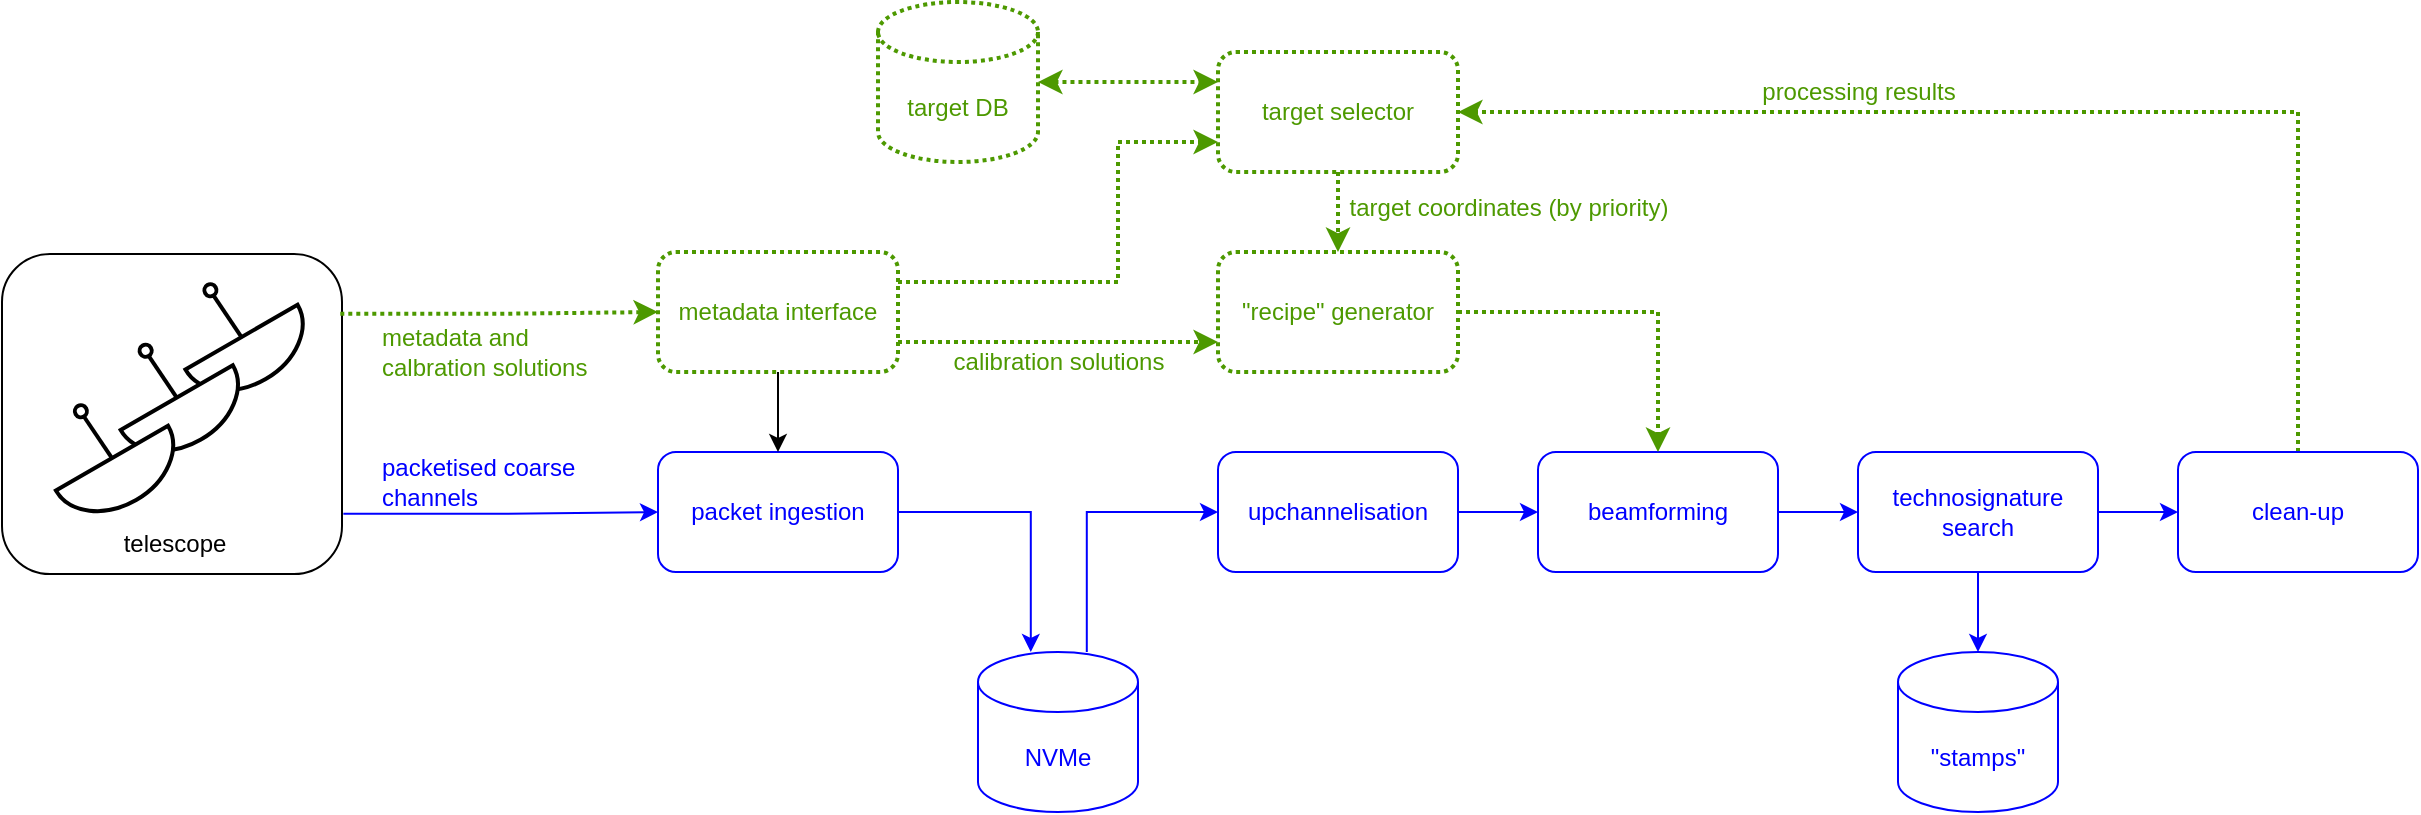 <mxfile version="24.4.10" type="device">
  <diagram name="Page-1" id="Ga9E1EjxuHfkdMaYO7kO">
    <mxGraphModel dx="1676" dy="1027" grid="1" gridSize="10" guides="1" tooltips="1" connect="1" arrows="1" fold="1" page="1" pageScale="1" pageWidth="850" pageHeight="1100" math="0" shadow="0">
      <root>
        <mxCell id="0" />
        <mxCell id="1" parent="0" />
        <mxCell id="xLZpYkEvIvq26xoCMfYm-63" value="" style="rounded=1;whiteSpace=wrap;html=1;fillColor=none;" vertex="1" parent="1">
          <mxGeometry x="152" y="541" width="170" height="160" as="geometry" />
        </mxCell>
        <mxCell id="xLZpYkEvIvq26xoCMfYm-1" value="&lt;font color=&quot;#0000ff&quot;&gt;packet ingestion&lt;/font&gt;" style="rounded=1;whiteSpace=wrap;html=1;fillColor=none;strokeColor=#0000FF;" vertex="1" parent="1">
          <mxGeometry x="480" y="640" width="120" height="60" as="geometry" />
        </mxCell>
        <mxCell id="xLZpYkEvIvq26xoCMfYm-28" style="edgeStyle=orthogonalEdgeStyle;rounded=0;orthogonalLoop=1;jettySize=auto;html=1;exitX=1;exitY=0.5;exitDx=0;exitDy=0;entryX=0;entryY=0.5;entryDx=0;entryDy=0;strokeColor=#0000FF;" edge="1" parent="1" source="xLZpYkEvIvq26xoCMfYm-2" target="xLZpYkEvIvq26xoCMfYm-3">
          <mxGeometry relative="1" as="geometry" />
        </mxCell>
        <mxCell id="xLZpYkEvIvq26xoCMfYm-2" value="&lt;font color=&quot;#0000ff&quot;&gt;upchannelisation&lt;/font&gt;" style="rounded=1;whiteSpace=wrap;html=1;fillColor=none;strokeColor=#0000FF;" vertex="1" parent="1">
          <mxGeometry x="760" y="640" width="120" height="60" as="geometry" />
        </mxCell>
        <mxCell id="xLZpYkEvIvq26xoCMfYm-29" style="edgeStyle=orthogonalEdgeStyle;rounded=0;orthogonalLoop=1;jettySize=auto;html=1;exitX=1;exitY=0.5;exitDx=0;exitDy=0;entryX=0;entryY=0.5;entryDx=0;entryDy=0;strokeColor=#0000FF;" edge="1" parent="1" source="xLZpYkEvIvq26xoCMfYm-3" target="xLZpYkEvIvq26xoCMfYm-4">
          <mxGeometry relative="1" as="geometry" />
        </mxCell>
        <mxCell id="xLZpYkEvIvq26xoCMfYm-3" value="&lt;font color=&quot;#0000ff&quot;&gt;beamforming&lt;/font&gt;" style="rounded=1;whiteSpace=wrap;html=1;fillColor=none;strokeColor=#0000FF;" vertex="1" parent="1">
          <mxGeometry x="920" y="640" width="120" height="60" as="geometry" />
        </mxCell>
        <mxCell id="xLZpYkEvIvq26xoCMfYm-30" style="edgeStyle=orthogonalEdgeStyle;rounded=0;orthogonalLoop=1;jettySize=auto;html=1;exitX=1;exitY=0.5;exitDx=0;exitDy=0;entryX=0;entryY=0.5;entryDx=0;entryDy=0;strokeColor=#0000FF;" edge="1" parent="1" source="xLZpYkEvIvq26xoCMfYm-4" target="xLZpYkEvIvq26xoCMfYm-5">
          <mxGeometry relative="1" as="geometry" />
        </mxCell>
        <mxCell id="xLZpYkEvIvq26xoCMfYm-4" value="&lt;font color=&quot;#0000ff&quot;&gt;technosignature search&lt;/font&gt;" style="rounded=1;whiteSpace=wrap;html=1;fillColor=none;strokeColor=#0000FF;" vertex="1" parent="1">
          <mxGeometry x="1080" y="640" width="120" height="60" as="geometry" />
        </mxCell>
        <mxCell id="xLZpYkEvIvq26xoCMfYm-32" style="edgeStyle=orthogonalEdgeStyle;rounded=0;orthogonalLoop=1;jettySize=auto;html=1;exitX=0.5;exitY=0;exitDx=0;exitDy=0;entryX=1;entryY=0.5;entryDx=0;entryDy=0;strokeColor=#4D9900;strokeWidth=2;dashed=1;dashPattern=1 1;" edge="1" parent="1" source="xLZpYkEvIvq26xoCMfYm-5" target="xLZpYkEvIvq26xoCMfYm-9">
          <mxGeometry relative="1" as="geometry" />
        </mxCell>
        <mxCell id="xLZpYkEvIvq26xoCMfYm-5" value="&lt;font color=&quot;#0000ff&quot;&gt;clean-up&lt;/font&gt;" style="rounded=1;whiteSpace=wrap;html=1;fillColor=none;strokeColor=#0000FF;" vertex="1" parent="1">
          <mxGeometry x="1240" y="640" width="120" height="60" as="geometry" />
        </mxCell>
        <mxCell id="xLZpYkEvIvq26xoCMfYm-27" style="edgeStyle=orthogonalEdgeStyle;rounded=0;orthogonalLoop=1;jettySize=auto;html=1;exitX=0.68;exitY=0;exitDx=0;exitDy=0;exitPerimeter=0;entryX=0;entryY=0.5;entryDx=0;entryDy=0;strokeColor=#0000FF;" edge="1" parent="1" source="xLZpYkEvIvq26xoCMfYm-6" target="xLZpYkEvIvq26xoCMfYm-2">
          <mxGeometry relative="1" as="geometry" />
        </mxCell>
        <mxCell id="xLZpYkEvIvq26xoCMfYm-6" value="&lt;font color=&quot;#0000ff&quot;&gt;NVMe&lt;/font&gt;" style="shape=cylinder3;whiteSpace=wrap;html=1;boundedLbl=1;backgroundOutline=1;size=15;points=[[0,0,0,0,15],[0,0,0,0,27.5],[0,0,0,0,52.5],[0,0.5,0,0,0],[0,1,0,0,-15],[0.145,1,0,0,-4.35],[0.33,0,0,0,0],[0.5,0,0,0,0],[0.5,1,0,0,0],[0.68,0,0,0,0],[0.855,1,0,0,-4.35],[1,0,0,0,15],[1,0,0,0,27.5],[1,0,0,0,52.5],[1,0.5,0,0,0],[1,1,0,0,-15]];strokeColor=#0000FF;" vertex="1" parent="1">
          <mxGeometry x="640" y="740" width="80" height="80" as="geometry" />
        </mxCell>
        <mxCell id="xLZpYkEvIvq26xoCMfYm-7" value="&lt;font color=&quot;#0000ff&quot;&gt;&quot;stamps&quot;&lt;/font&gt;" style="shape=cylinder3;whiteSpace=wrap;html=1;boundedLbl=1;backgroundOutline=1;size=15;strokeColor=#0000FF;" vertex="1" parent="1">
          <mxGeometry x="1100" y="740" width="80" height="80" as="geometry" />
        </mxCell>
        <mxCell id="xLZpYkEvIvq26xoCMfYm-11" style="edgeStyle=orthogonalEdgeStyle;rounded=0;orthogonalLoop=1;jettySize=auto;html=1;exitX=0.5;exitY=1;exitDx=0;exitDy=0;entryX=0.5;entryY=0;entryDx=0;entryDy=0;" edge="1" parent="1" source="xLZpYkEvIvq26xoCMfYm-8" target="xLZpYkEvIvq26xoCMfYm-1">
          <mxGeometry relative="1" as="geometry" />
        </mxCell>
        <mxCell id="xLZpYkEvIvq26xoCMfYm-19" style="edgeStyle=orthogonalEdgeStyle;rounded=0;orthogonalLoop=1;jettySize=auto;html=1;exitX=1;exitY=0.75;exitDx=0;exitDy=0;entryX=0;entryY=0.75;entryDx=0;entryDy=0;strokeColor=#4D9900;strokeWidth=2;dashed=1;dashPattern=1 1;" edge="1" parent="1" source="xLZpYkEvIvq26xoCMfYm-8" target="xLZpYkEvIvq26xoCMfYm-14">
          <mxGeometry relative="1" as="geometry" />
        </mxCell>
        <mxCell id="xLZpYkEvIvq26xoCMfYm-20" style="edgeStyle=orthogonalEdgeStyle;rounded=0;orthogonalLoop=1;jettySize=auto;html=1;exitX=1;exitY=0.25;exitDx=0;exitDy=0;entryX=0;entryY=0.75;entryDx=0;entryDy=0;strokeColor=#4D9900;strokeWidth=2;dashed=1;dashPattern=1 1;" edge="1" parent="1" source="xLZpYkEvIvq26xoCMfYm-8" target="xLZpYkEvIvq26xoCMfYm-9">
          <mxGeometry relative="1" as="geometry">
            <Array as="points">
              <mxPoint x="710" y="555" />
              <mxPoint x="710" y="485" />
            </Array>
          </mxGeometry>
        </mxCell>
        <mxCell id="xLZpYkEvIvq26xoCMfYm-8" value="&lt;font color=&quot;#4d9900&quot;&gt;metadata interface&lt;/font&gt;" style="rounded=1;whiteSpace=wrap;html=1;fillColor=none;strokeColor=#4D9900;strokeWidth=2;dashed=1;dashPattern=1 1;" vertex="1" parent="1">
          <mxGeometry x="480" y="540" width="120" height="60" as="geometry" />
        </mxCell>
        <mxCell id="xLZpYkEvIvq26xoCMfYm-22" style="edgeStyle=orthogonalEdgeStyle;rounded=0;orthogonalLoop=1;jettySize=auto;html=1;exitX=0.5;exitY=1;exitDx=0;exitDy=0;entryX=0.5;entryY=0;entryDx=0;entryDy=0;strokeColor=#4D9900;strokeWidth=2;dashed=1;dashPattern=1 1;" edge="1" parent="1" source="xLZpYkEvIvq26xoCMfYm-9" target="xLZpYkEvIvq26xoCMfYm-14">
          <mxGeometry relative="1" as="geometry" />
        </mxCell>
        <mxCell id="xLZpYkEvIvq26xoCMfYm-9" value="&lt;font color=&quot;#4d9900&quot;&gt;target selector&lt;/font&gt;" style="rounded=1;whiteSpace=wrap;html=1;fillColor=none;strokeColor=#4D9900;strokeWidth=2;dashed=1;dashPattern=1 1;" vertex="1" parent="1">
          <mxGeometry x="760" y="440" width="120" height="60" as="geometry" />
        </mxCell>
        <mxCell id="xLZpYkEvIvq26xoCMfYm-23" style="edgeStyle=orthogonalEdgeStyle;rounded=0;orthogonalLoop=1;jettySize=auto;html=1;exitX=1;exitY=0.5;exitDx=0;exitDy=0;exitPerimeter=0;entryX=0;entryY=0.25;entryDx=0;entryDy=0;startArrow=classic;startFill=1;strokeColor=#4D9900;strokeWidth=2;dashed=1;dashPattern=1 1;" edge="1" parent="1" source="xLZpYkEvIvq26xoCMfYm-10" target="xLZpYkEvIvq26xoCMfYm-9">
          <mxGeometry relative="1" as="geometry" />
        </mxCell>
        <mxCell id="xLZpYkEvIvq26xoCMfYm-10" value="&lt;font color=&quot;#4d9900&quot;&gt;target DB&lt;/font&gt;" style="shape=cylinder3;whiteSpace=wrap;html=1;boundedLbl=1;backgroundOutline=1;size=15;strokeColor=#4D9900;strokeWidth=2;dashed=1;dashPattern=1 1;" vertex="1" parent="1">
          <mxGeometry x="590" y="415" width="80" height="80" as="geometry" />
        </mxCell>
        <mxCell id="xLZpYkEvIvq26xoCMfYm-18" style="edgeStyle=orthogonalEdgeStyle;rounded=0;orthogonalLoop=1;jettySize=auto;html=1;exitX=1;exitY=0.5;exitDx=0;exitDy=0;entryX=0.5;entryY=0;entryDx=0;entryDy=0;strokeColor=#4D9900;strokeWidth=2;dashed=1;dashPattern=1 1;" edge="1" parent="1" source="xLZpYkEvIvq26xoCMfYm-14" target="xLZpYkEvIvq26xoCMfYm-3">
          <mxGeometry relative="1" as="geometry" />
        </mxCell>
        <mxCell id="xLZpYkEvIvq26xoCMfYm-14" value="&lt;font color=&quot;#4d9900&quot;&gt;&quot;recipe&quot; generator&lt;/font&gt;" style="rounded=1;whiteSpace=wrap;html=1;fillColor=none;strokeColor=#4D9900;strokeWidth=2;dashed=1;dashPattern=1 1;" vertex="1" parent="1">
          <mxGeometry x="760" y="540" width="120" height="60" as="geometry" />
        </mxCell>
        <mxCell id="xLZpYkEvIvq26xoCMfYm-26" style="edgeStyle=orthogonalEdgeStyle;rounded=0;orthogonalLoop=1;jettySize=auto;html=1;exitX=1;exitY=0.5;exitDx=0;exitDy=0;entryX=0.33;entryY=0;entryDx=0;entryDy=0;entryPerimeter=0;strokeColor=#0000FF;" edge="1" parent="1" source="xLZpYkEvIvq26xoCMfYm-1" target="xLZpYkEvIvq26xoCMfYm-6">
          <mxGeometry relative="1" as="geometry" />
        </mxCell>
        <mxCell id="xLZpYkEvIvq26xoCMfYm-31" style="edgeStyle=orthogonalEdgeStyle;rounded=0;orthogonalLoop=1;jettySize=auto;html=1;exitX=0.5;exitY=1;exitDx=0;exitDy=0;entryX=0.5;entryY=0;entryDx=0;entryDy=0;entryPerimeter=0;strokeColor=#0000FF;" edge="1" parent="1" source="xLZpYkEvIvq26xoCMfYm-4" target="xLZpYkEvIvq26xoCMfYm-7">
          <mxGeometry relative="1" as="geometry" />
        </mxCell>
        <mxCell id="xLZpYkEvIvq26xoCMfYm-64" style="edgeStyle=orthogonalEdgeStyle;rounded=0;orthogonalLoop=1;jettySize=auto;html=1;exitX=0.995;exitY=0.187;exitDx=0;exitDy=0;entryX=0;entryY=0.5;entryDx=0;entryDy=0;exitPerimeter=0;strokeColor=#4D9900;strokeWidth=2;dashed=1;dashPattern=1 1;" edge="1" parent="1" source="xLZpYkEvIvq26xoCMfYm-63" target="xLZpYkEvIvq26xoCMfYm-8">
          <mxGeometry relative="1" as="geometry" />
        </mxCell>
        <mxCell id="xLZpYkEvIvq26xoCMfYm-65" style="edgeStyle=orthogonalEdgeStyle;rounded=0;orthogonalLoop=1;jettySize=auto;html=1;exitX=1.004;exitY=0.812;exitDx=0;exitDy=0;entryX=0;entryY=0.5;entryDx=0;entryDy=0;exitPerimeter=0;strokeColor=#0000FF;" edge="1" parent="1" source="xLZpYkEvIvq26xoCMfYm-63" target="xLZpYkEvIvq26xoCMfYm-1">
          <mxGeometry relative="1" as="geometry" />
        </mxCell>
        <mxCell id="xLZpYkEvIvq26xoCMfYm-66" value="&lt;div align=&quot;left&quot;&gt;&lt;font color=&quot;#4d9900&quot;&gt;metadata and&amp;nbsp;&lt;/font&gt;&lt;/div&gt;&lt;div align=&quot;left&quot;&gt;&lt;font color=&quot;#4d9900&quot;&gt;calbration solutions&lt;/font&gt;&lt;/div&gt;" style="text;html=1;align=left;verticalAlign=middle;resizable=0;points=[];autosize=1;strokeColor=none;fillColor=none;dashed=1;dashPattern=1 1;" vertex="1" parent="1">
          <mxGeometry x="340" y="570" width="130" height="40" as="geometry" />
        </mxCell>
        <mxCell id="xLZpYkEvIvq26xoCMfYm-67" value="&lt;div align=&quot;left&quot;&gt;&lt;font color=&quot;#0000ff&quot;&gt;packetised coarse&lt;br&gt;&lt;/font&gt;&lt;/div&gt;&lt;div align=&quot;left&quot;&gt;&lt;font color=&quot;#0000ff&quot;&gt;channels&lt;br&gt;&lt;/font&gt;&lt;/div&gt;" style="text;html=1;align=left;verticalAlign=middle;resizable=0;points=[];autosize=1;strokeColor=none;fillColor=none;" vertex="1" parent="1">
          <mxGeometry x="340" y="635" width="120" height="40" as="geometry" />
        </mxCell>
        <mxCell id="xLZpYkEvIvq26xoCMfYm-68" value="&lt;font color=&quot;#4d9900&quot;&gt;calibration solutions&lt;/font&gt;" style="text;html=1;align=center;verticalAlign=middle;resizable=0;points=[];autosize=1;strokeColor=none;fillColor=none;" vertex="1" parent="1">
          <mxGeometry x="615" y="580" width="130" height="30" as="geometry" />
        </mxCell>
        <mxCell id="xLZpYkEvIvq26xoCMfYm-69" value="&lt;font color=&quot;#4d9900&quot;&gt;target coordinates (by priority)&lt;/font&gt;" style="text;html=1;align=center;verticalAlign=middle;resizable=0;points=[];autosize=1;strokeColor=none;fillColor=none;" vertex="1" parent="1">
          <mxGeometry x="815" y="503" width="180" height="30" as="geometry" />
        </mxCell>
        <mxCell id="xLZpYkEvIvq26xoCMfYm-70" value="&lt;font color=&quot;#4d9900&quot;&gt;processing results&lt;/font&gt;" style="text;html=1;align=center;verticalAlign=middle;resizable=0;points=[];autosize=1;strokeColor=none;fillColor=none;" vertex="1" parent="1">
          <mxGeometry x="1020" y="445" width="120" height="30" as="geometry" />
        </mxCell>
        <mxCell id="xLZpYkEvIvq26xoCMfYm-39" value="" style="group;rotation=-30;" vertex="1" connectable="0" parent="1">
          <mxGeometry x="237" y="552.48" width="64.766" height="54.464" as="geometry" />
        </mxCell>
        <mxCell id="xLZpYkEvIvq26xoCMfYm-33" value="" style="verticalLabelPosition=bottom;verticalAlign=top;html=1;shape=mxgraph.basic.half_circle;rotation=-30;strokeWidth=2;" vertex="1" parent="xLZpYkEvIvq26xoCMfYm-39">
          <mxGeometry x="8.42" y="28.442" width="64.766" height="24.206" as="geometry" />
        </mxCell>
        <mxCell id="xLZpYkEvIvq26xoCMfYm-34" value="" style="ellipse;whiteSpace=wrap;html=1;aspect=fixed;rotation=-30;strokeWidth=2;" vertex="1" parent="xLZpYkEvIvq26xoCMfYm-39">
          <mxGeometry x="16.192" y="3.631" width="6.025" height="6.025" as="geometry" />
        </mxCell>
        <mxCell id="xLZpYkEvIvq26xoCMfYm-36" style="rounded=0;orthogonalLoop=1;jettySize=auto;html=1;exitX=0.5;exitY=1;exitDx=0;exitDy=0;entryX=0.5;entryY=0;entryDx=0;entryDy=0;entryPerimeter=0;endArrow=none;endFill=0;strokeWidth=2;" edge="1" parent="xLZpYkEvIvq26xoCMfYm-39" source="xLZpYkEvIvq26xoCMfYm-34" target="xLZpYkEvIvq26xoCMfYm-33">
          <mxGeometry relative="1" as="geometry" />
        </mxCell>
        <mxCell id="xLZpYkEvIvq26xoCMfYm-41" value="" style="group;rotation=-30;strokeWidth=2;" vertex="1" connectable="0" parent="1">
          <mxGeometry x="204.617" y="582.738" width="64.766" height="54.464" as="geometry" />
        </mxCell>
        <mxCell id="xLZpYkEvIvq26xoCMfYm-42" value="" style="verticalLabelPosition=bottom;verticalAlign=top;html=1;shape=mxgraph.basic.half_circle;rotation=-30;strokeWidth=2;" vertex="1" parent="xLZpYkEvIvq26xoCMfYm-41">
          <mxGeometry x="8.42" y="28.442" width="64.766" height="24.206" as="geometry" />
        </mxCell>
        <mxCell id="xLZpYkEvIvq26xoCMfYm-43" value="" style="ellipse;whiteSpace=wrap;html=1;aspect=fixed;rotation=-30;strokeWidth=2;" vertex="1" parent="xLZpYkEvIvq26xoCMfYm-41">
          <mxGeometry x="16.192" y="3.631" width="6.025" height="6.025" as="geometry" />
        </mxCell>
        <mxCell id="xLZpYkEvIvq26xoCMfYm-44" style="rounded=0;orthogonalLoop=1;jettySize=auto;html=1;exitX=0.5;exitY=1;exitDx=0;exitDy=0;entryX=0.5;entryY=0;entryDx=0;entryDy=0;entryPerimeter=0;endArrow=none;endFill=0;strokeWidth=2;" edge="1" parent="xLZpYkEvIvq26xoCMfYm-41" source="xLZpYkEvIvq26xoCMfYm-43" target="xLZpYkEvIvq26xoCMfYm-42">
          <mxGeometry relative="1" as="geometry" />
        </mxCell>
        <mxCell id="xLZpYkEvIvq26xoCMfYm-49" value="" style="group;rotation=-30;strokeWidth=2;" vertex="1" connectable="0" parent="1">
          <mxGeometry x="172.234" y="612.996" width="64.766" height="54.464" as="geometry" />
        </mxCell>
        <mxCell id="xLZpYkEvIvq26xoCMfYm-50" value="" style="verticalLabelPosition=bottom;verticalAlign=top;html=1;shape=mxgraph.basic.half_circle;rotation=-30;strokeWidth=2;" vertex="1" parent="xLZpYkEvIvq26xoCMfYm-49">
          <mxGeometry x="8.42" y="28.442" width="64.766" height="24.206" as="geometry" />
        </mxCell>
        <mxCell id="xLZpYkEvIvq26xoCMfYm-51" value="" style="ellipse;whiteSpace=wrap;html=1;aspect=fixed;rotation=-30;strokeWidth=2;" vertex="1" parent="xLZpYkEvIvq26xoCMfYm-49">
          <mxGeometry x="16.192" y="3.631" width="6.025" height="6.025" as="geometry" />
        </mxCell>
        <mxCell id="xLZpYkEvIvq26xoCMfYm-52" style="rounded=0;orthogonalLoop=1;jettySize=auto;html=1;exitX=0.5;exitY=1;exitDx=0;exitDy=0;entryX=0.5;entryY=0;entryDx=0;entryDy=0;entryPerimeter=0;endArrow=none;endFill=0;strokeWidth=2;" edge="1" parent="xLZpYkEvIvq26xoCMfYm-49" source="xLZpYkEvIvq26xoCMfYm-51" target="xLZpYkEvIvq26xoCMfYm-50">
          <mxGeometry relative="1" as="geometry" />
        </mxCell>
        <mxCell id="xLZpYkEvIvq26xoCMfYm-71" value="telescope" style="text;html=1;align=center;verticalAlign=middle;resizable=0;points=[];autosize=1;strokeColor=none;fillColor=none;" vertex="1" parent="1">
          <mxGeometry x="203" y="671" width="70" height="30" as="geometry" />
        </mxCell>
      </root>
    </mxGraphModel>
  </diagram>
</mxfile>
